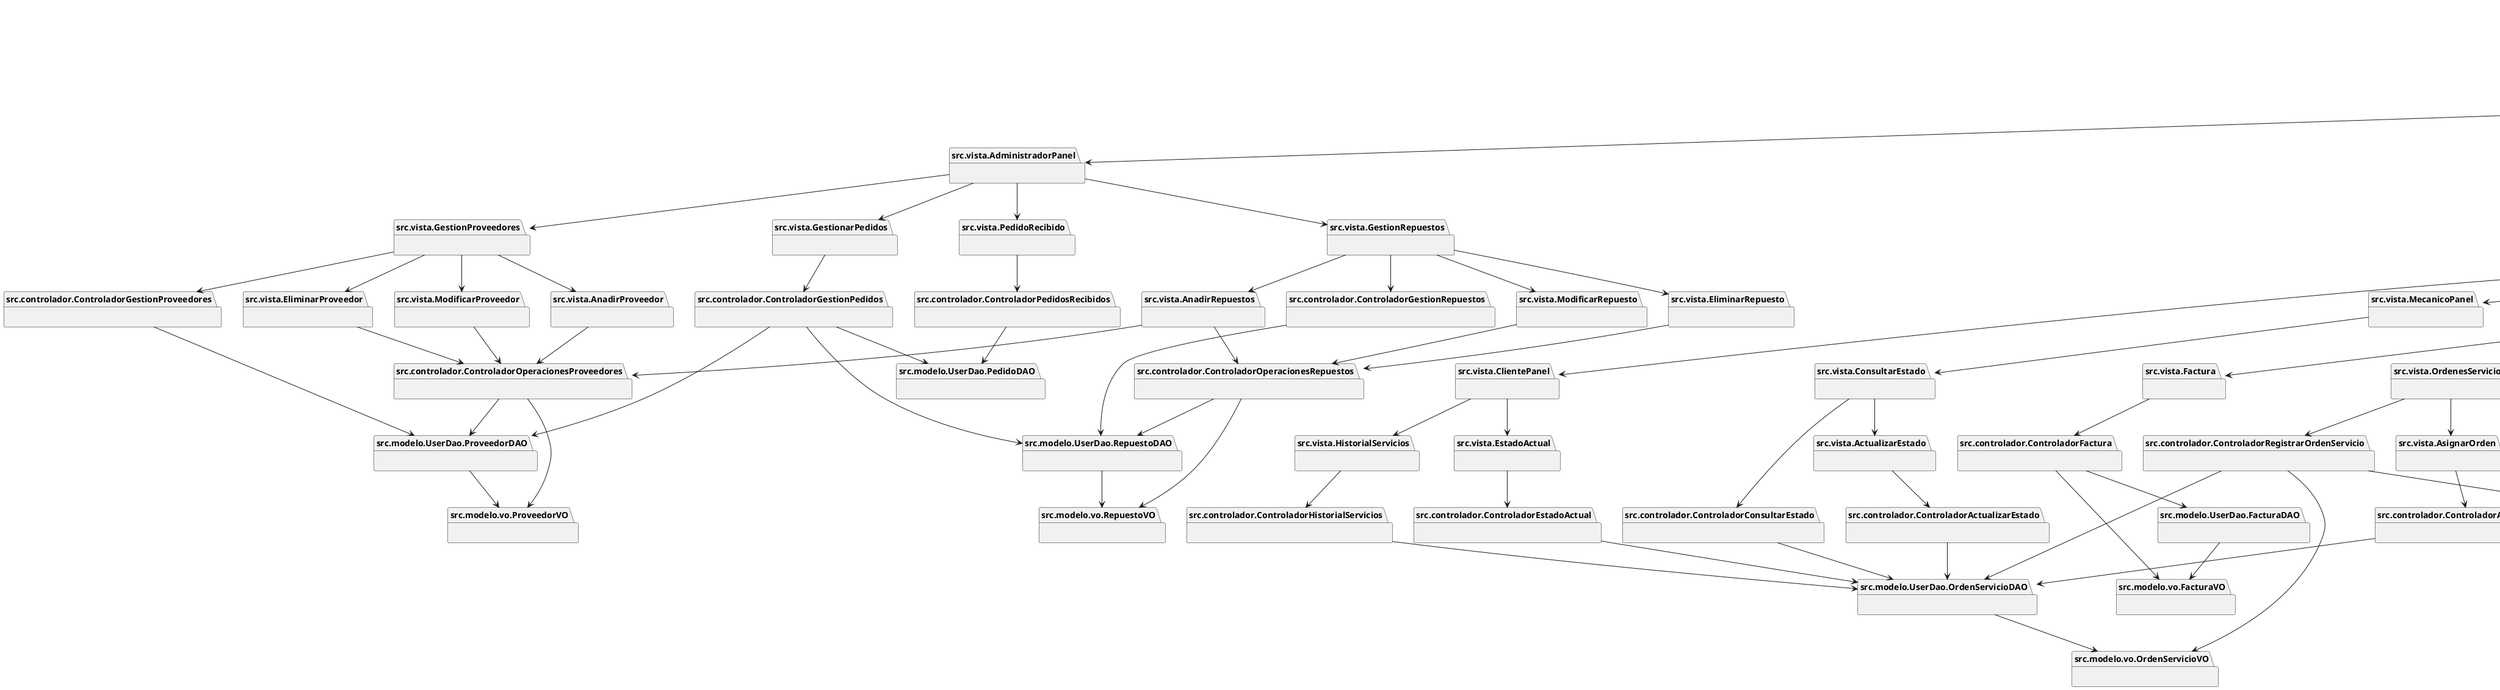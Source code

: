 @startuml packages_MiProyecto
set namespaceSeparator none
package "src" as src {
}
package "src.controlador" as src.controlador {
}
package "src.controlador.ControladorActualizarEstado" as src.controlador.ControladorActualizarEstado {
}
package "src.controlador.ControladorAsignarOrden" as src.controlador.ControladorAsignarOrden {
}
package "src.controlador.ControladorConsultarEstado" as src.controlador.ControladorConsultarEstado {
}
package "src.controlador.ControladorDarDeBajaVehiculos" as src.controlador.ControladorDarDeBajaVehiculos {
}
package "src.controlador.ControladorEstadoActual" as src.controlador.ControladorEstadoActual {
}
package "src.controlador.ControladorFactura" as src.controlador.ControladorFactura {
}
package "src.controlador.ControladorGestionPedidos" as src.controlador.ControladorGestionPedidos {
}
package "src.controlador.ControladorGestionProveedores" as src.controlador.ControladorGestionProveedores {
}
package "src.controlador.ControladorGestionRepuestos" as src.controlador.ControladorGestionRepuestos {
}
package "src.controlador.ControladorHistorialServicios" as src.controlador.ControladorHistorialServicios {
}
package "src.controlador.ControladorLogin" as src.controlador.ControladorLogin {
}
package "src.controlador.ControladorOperacionesProveedores" as src.controlador.ControladorOperacionesProveedores {
}
package "src.controlador.ControladorOperacionesRepuestos" as src.controlador.ControladorOperacionesRepuestos {
}
package "src.controlador.ControladorPedidosRecibidos" as src.controlador.ControladorPedidosRecibidos {
}
package "src.controlador.ControladorPrincipal" as src.controlador.ControladorPrincipal {
}
package "src.controlador.ControladorRegistrarOrdenServicio" as src.controlador.ControladorRegistrarOrdenServicio {
}
package "src.controlador.ControladorRegistrarVehiculo" as src.controlador.ControladorRegistrarVehiculo {
}
package "src.controlador.ControladorRegistro" as src.controlador.ControladorRegistro {
}
package "src.controlador.ControladorRegistroCliente" as src.controlador.ControladorRegistroCliente {
}
package "src.controlador.main" as src.controlador.main {
}
package "src.modelo" as src.modelo {
}
package "src.modelo.UserDao" as src.modelo.UserDao {
}
package "src.modelo.UserDao.ClienteDAO" as src.modelo.UserDao.ClienteDAO {
}
package "src.modelo.UserDao.FacturaDAO" as src.modelo.UserDao.FacturaDAO {
}
package "src.modelo.UserDao.MecanicoDAO" as src.modelo.UserDao.MecanicoDAO {
}
package "src.modelo.UserDao.OrdenServicioDAO" as src.modelo.UserDao.OrdenServicioDAO {
}
package "src.modelo.UserDao.PedidoDAO" as src.modelo.UserDao.PedidoDAO {
}
package "src.modelo.UserDao.ProveedorDAO" as src.modelo.UserDao.ProveedorDAO {
}
package "src.modelo.UserDao.RecepcionistaDAO" as src.modelo.UserDao.RecepcionistaDAO {
}
package "src.modelo.UserDao.RepuestoDAO" as src.modelo.UserDao.RepuestoDAO {
}
package "src.modelo.UserDao.UserDAOJDBC" as src.modelo.UserDao.UserDAOJDBC {
}
package "src.modelo.UserDao.VehiculoDAO" as src.modelo.UserDao.VehiculoDAO {
}
package "src.modelo.vo" as src.modelo.vo {
}
package "src.modelo.vo.ClienteVO" as src.modelo.vo.ClienteVO {
}
package "src.modelo.vo.FacturaVO" as src.modelo.vo.FacturaVO {
}
package "src.modelo.vo.MecanicoVO" as src.modelo.vo.MecanicoVO {
}
package "src.modelo.vo.OrdenServicioVO" as src.modelo.vo.OrdenServicioVO {
}
package "src.modelo.vo.PedidoVO" as src.modelo.vo.PedidoVO {
}
package "src.modelo.vo.ProveedorVO" as src.modelo.vo.ProveedorVO {
}
package "src.modelo.vo.RecepcionistaVO" as src.modelo.vo.RecepcionistaVO {
}
package "src.modelo.vo.RepuestoVO" as src.modelo.vo.RepuestoVO {
}
package "src.modelo.vo.UserVO" as src.modelo.vo.UserVO {
}
package "src.modelo.vo.VehiculoVO" as src.modelo.vo.VehiculoVO {
}
package "src.vista" as src.vista {
}
package "src.vista.ActualizarEstado" as src.vista.ActualizarEstado {
}
package "src.vista.AdministradorPanel" as src.vista.AdministradorPanel {
}
package "src.vista.AnadirProveedor" as src.vista.AnadirProveedor {
}
package "src.vista.AnadirRepuestos" as src.vista.AnadirRepuestos {
}
package "src.vista.AsignarOrden" as src.vista.AsignarOrden {
}
package "src.vista.ClientePanel" as src.vista.ClientePanel {
}
package "src.vista.ConsultarEstado" as src.vista.ConsultarEstado {
}
package "src.vista.DarDeBajaVehiculos" as src.vista.DarDeBajaVehiculos {
}
package "src.vista.EliminarProveedor" as src.vista.EliminarProveedor {
}
package "src.vista.EliminarRepuesto" as src.vista.EliminarRepuesto {
}
package "src.vista.EstadoActual" as src.vista.EstadoActual {
}
package "src.vista.Factura" as src.vista.Factura {
}
package "src.vista.GestionProveedores" as src.vista.GestionProveedores {
}
package "src.vista.GestionRepuestos" as src.vista.GestionRepuestos {
}
package "src.vista.GestionarPedidos" as src.vista.GestionarPedidos {
}
package "src.vista.HistorialServicios" as src.vista.HistorialServicios {
}
package "src.vista.Login" as src.vista.Login {
}
package "src.vista.MecanicoPanel" as src.vista.MecanicoPanel {
}
package "src.vista.ModificarProveedor" as src.vista.ModificarProveedor {
}
package "src.vista.ModificarRepuesto" as src.vista.ModificarRepuesto {
}
package "src.vista.OrdenesServicio" as src.vista.OrdenesServicio {
}
package "src.vista.PedidoRecibido" as src.vista.PedidoRecibido {
}
package "src.vista.Principal" as src.vista.Principal {
}
package "src.vista.RecepcionistaPanel" as src.vista.RecepcionistaPanel {
}
package "src.vista.Registro" as src.vista.Registro {
}
package "src.vista.RegistroCliente" as src.vista.RegistroCliente {
}
package "src.vista.RegistroVehículo" as src.vista.RegistroVehículo {
}
package "src.vista.VentanaCliente" as src.vista.VentanaCliente {
}
package "src.vista.VentanaMecanico" as src.vista.VentanaMecanico {
}
package "src.vista.VentanaRecepcionista" as src.vista.VentanaRecepcionista {
}
src.controlador.ControladorActualizarEstado --> src.modelo.UserDao.OrdenServicioDAO
src.controlador.ControladorAsignarOrden --> src.modelo.UserDao.MecanicoDAO
src.controlador.ControladorAsignarOrden --> src.modelo.UserDao.OrdenServicioDAO
src.controlador.ControladorConsultarEstado --> src.modelo.UserDao.OrdenServicioDAO
src.controlador.ControladorDarDeBajaVehiculos --> src.modelo.UserDao.VehiculoDAO
src.controlador.ControladorEstadoActual --> src.modelo.UserDao.OrdenServicioDAO
src.controlador.ControladorFactura --> src.modelo.UserDao.FacturaDAO
src.controlador.ControladorFactura --> src.modelo.vo.FacturaVO
src.controlador.ControladorGestionPedidos --> src.modelo.UserDao.PedidoDAO
src.controlador.ControladorGestionPedidos --> src.modelo.UserDao.ProveedorDAO
src.controlador.ControladorGestionPedidos --> src.modelo.UserDao.RepuestoDAO
src.controlador.ControladorGestionProveedores --> src.modelo.UserDao.ProveedorDAO
src.controlador.ControladorGestionRepuestos --> src.modelo.UserDao.RepuestoDAO
src.controlador.ControladorHistorialServicios --> src.modelo.UserDao.OrdenServicioDAO
src.controlador.ControladorLogin --> src.modelo.UserDao.UserDAOJDBC
src.controlador.ControladorOperacionesProveedores --> src.modelo.UserDao.ProveedorDAO
src.controlador.ControladorOperacionesProveedores --> src.modelo.vo.ProveedorVO
src.controlador.ControladorOperacionesRepuestos --> src.modelo.UserDao.RepuestoDAO
src.controlador.ControladorOperacionesRepuestos --> src.modelo.vo.RepuestoVO
src.controlador.ControladorPedidosRecibidos --> src.modelo.UserDao.PedidoDAO
src.controlador.ControladorPrincipal --> src.modelo.UserDao.UserDAOJDBC
src.controlador.ControladorPrincipal --> src.vista.AdministradorPanel
src.controlador.ControladorPrincipal --> src.vista.Login
src.controlador.ControladorPrincipal --> src.vista.Principal
src.controlador.ControladorRegistrarOrdenServicio --> src.modelo.UserDao.OrdenServicioDAO
src.controlador.ControladorRegistrarOrdenServicio --> src.modelo.UserDao.VehiculoDAO
src.controlador.ControladorRegistrarOrdenServicio --> src.modelo.vo.OrdenServicioVO
src.controlador.ControladorRegistrarVehiculo --> src.modelo.UserDao.ClienteDAO
src.controlador.ControladorRegistrarVehiculo --> src.modelo.UserDao.VehiculoDAO
src.controlador.ControladorRegistrarVehiculo --> src.modelo.vo.VehiculoVO
src.controlador.ControladorRegistro --> src.modelo.UserDao.UserDAOJDBC
src.controlador.ControladorRegistro --> src.modelo.vo.UserVO
src.controlador.ControladorRegistroCliente --> src.modelo.UserDao.ClienteDAO
src.controlador.ControladorRegistroCliente --> src.modelo.UserDao.UserDAOJDBC
src.controlador.ControladorRegistroCliente --> src.modelo.vo.ClienteVO
src.controlador.ControladorRegistroCliente --> src.modelo.vo.UserVO
src.controlador.main --> src.controlador.ControladorPrincipal
src.modelo.UserDao.ClienteDAO --> src.modelo.vo.ClienteVO
src.modelo.UserDao.FacturaDAO --> src.modelo.vo.FacturaVO
src.modelo.UserDao.MecanicoDAO --> src.modelo.vo.MecanicoVO
src.modelo.UserDao.OrdenServicioDAO --> src.modelo.vo.OrdenServicioVO
src.modelo.UserDao.ProveedorDAO --> src.modelo.vo.ProveedorVO
src.modelo.UserDao.RecepcionistaDAO --> src.modelo.vo.RecepcionistaVO
src.modelo.UserDao.RepuestoDAO --> src.modelo.vo.RepuestoVO
src.modelo.UserDao.UserDAOJDBC --> src.modelo.vo.UserVO
src.modelo.UserDao.VehiculoDAO --> src.modelo.vo.VehiculoVO
src.vista.ActualizarEstado --> src.controlador.ControladorActualizarEstado
src.vista.AdministradorPanel --> src.vista.GestionProveedores
src.vista.AdministradorPanel --> src.vista.GestionRepuestos
src.vista.AdministradorPanel --> src.vista.GestionarPedidos
src.vista.AdministradorPanel --> src.vista.PedidoRecibido
src.vista.AnadirProveedor --> src.controlador.ControladorOperacionesProveedores
src.vista.AnadirRepuestos --> src.controlador.ControladorOperacionesProveedores
src.vista.AnadirRepuestos --> src.controlador.ControladorOperacionesRepuestos
src.vista.AsignarOrden --> src.controlador.ControladorAsignarOrden
src.vista.ClientePanel --> src.vista.EstadoActual
src.vista.ClientePanel --> src.vista.HistorialServicios
src.vista.ConsultarEstado --> src.controlador.ControladorConsultarEstado
src.vista.ConsultarEstado --> src.vista.ActualizarEstado
src.vista.DarDeBajaVehiculos --> src.controlador.ControladorDarDeBajaVehiculos
src.vista.EliminarProveedor --> src.controlador.ControladorOperacionesProveedores
src.vista.EliminarRepuesto --> src.controlador.ControladorOperacionesRepuestos
src.vista.EstadoActual --> src.controlador.ControladorEstadoActual
src.vista.Factura --> src.controlador.ControladorFactura
src.vista.GestionProveedores --> src.controlador.ControladorGestionProveedores
src.vista.GestionProveedores --> src.vista.AnadirProveedor
src.vista.GestionProveedores --> src.vista.EliminarProveedor
src.vista.GestionProveedores --> src.vista.ModificarProveedor
src.vista.GestionRepuestos --> src.controlador.ControladorGestionRepuestos
src.vista.GestionRepuestos --> src.vista.AnadirRepuestos
src.vista.GestionRepuestos --> src.vista.EliminarRepuesto
src.vista.GestionRepuestos --> src.vista.ModificarRepuesto
src.vista.GestionarPedidos --> src.controlador.ControladorGestionPedidos
src.vista.HistorialServicios --> src.controlador.ControladorHistorialServicios
src.vista.Login --> src.controlador.ControladorLogin
src.vista.Login --> src.modelo.UserDao.ClienteDAO
src.vista.Login --> src.modelo.UserDao.MecanicoDAO
src.vista.Login --> src.modelo.UserDao.RecepcionistaDAO
src.vista.Login --> src.vista.ClientePanel
src.vista.Login --> src.vista.MecanicoPanel
src.vista.Login --> src.vista.RecepcionistaPanel
src.vista.MecanicoPanel --> src.vista.ConsultarEstado
src.vista.ModificarProveedor --> src.controlador.ControladorOperacionesProveedores
src.vista.ModificarRepuesto --> src.controlador.ControladorOperacionesRepuestos
src.vista.OrdenesServicio --> src.controlador.ControladorRegistrarOrdenServicio
src.vista.OrdenesServicio --> src.vista.AsignarOrden
src.vista.PedidoRecibido --> src.controlador.ControladorPedidosRecibidos
src.vista.Principal --> src.vista.Login
src.vista.Principal --> src.vista.Registro
src.vista.RecepcionistaPanel --> src.vista.DarDeBajaVehiculos
src.vista.RecepcionistaPanel --> src.vista.Factura
src.vista.RecepcionistaPanel --> src.vista.OrdenesServicio
src.vista.RecepcionistaPanel --> src.vista.RegistroCliente
src.vista.RecepcionistaPanel --> src.vista.RegistroVehículo
src.vista.Registro --> src.controlador.ControladorRegistro
src.vista.Registro --> src.vista.VentanaCliente
src.vista.Registro --> src.vista.VentanaMecanico
src.vista.Registro --> src.vista.VentanaRecepcionista
src.vista.RegistroCliente --> src.controlador.ControladorRegistroCliente
src.vista.RegistroVehículo --> src.controlador.ControladorRegistrarVehiculo
src.vista.VentanaCliente --> src.modelo.UserDao.ClienteDAO
src.vista.VentanaCliente --> src.modelo.vo.ClienteVO
src.vista.VentanaCliente --> src.modelo.vo.UserVO
src.vista.VentanaMecanico --> src.modelo.UserDao.MecanicoDAO
src.vista.VentanaMecanico --> src.modelo.vo.MecanicoVO
src.vista.VentanaMecanico --> src.modelo.vo.UserVO
src.vista.VentanaRecepcionista --> src.modelo.UserDao.RecepcionistaDAO
src.vista.VentanaRecepcionista --> src.modelo.vo.RecepcionistaVO
src.vista.VentanaRecepcionista --> src.modelo.vo.UserVO
@enduml
